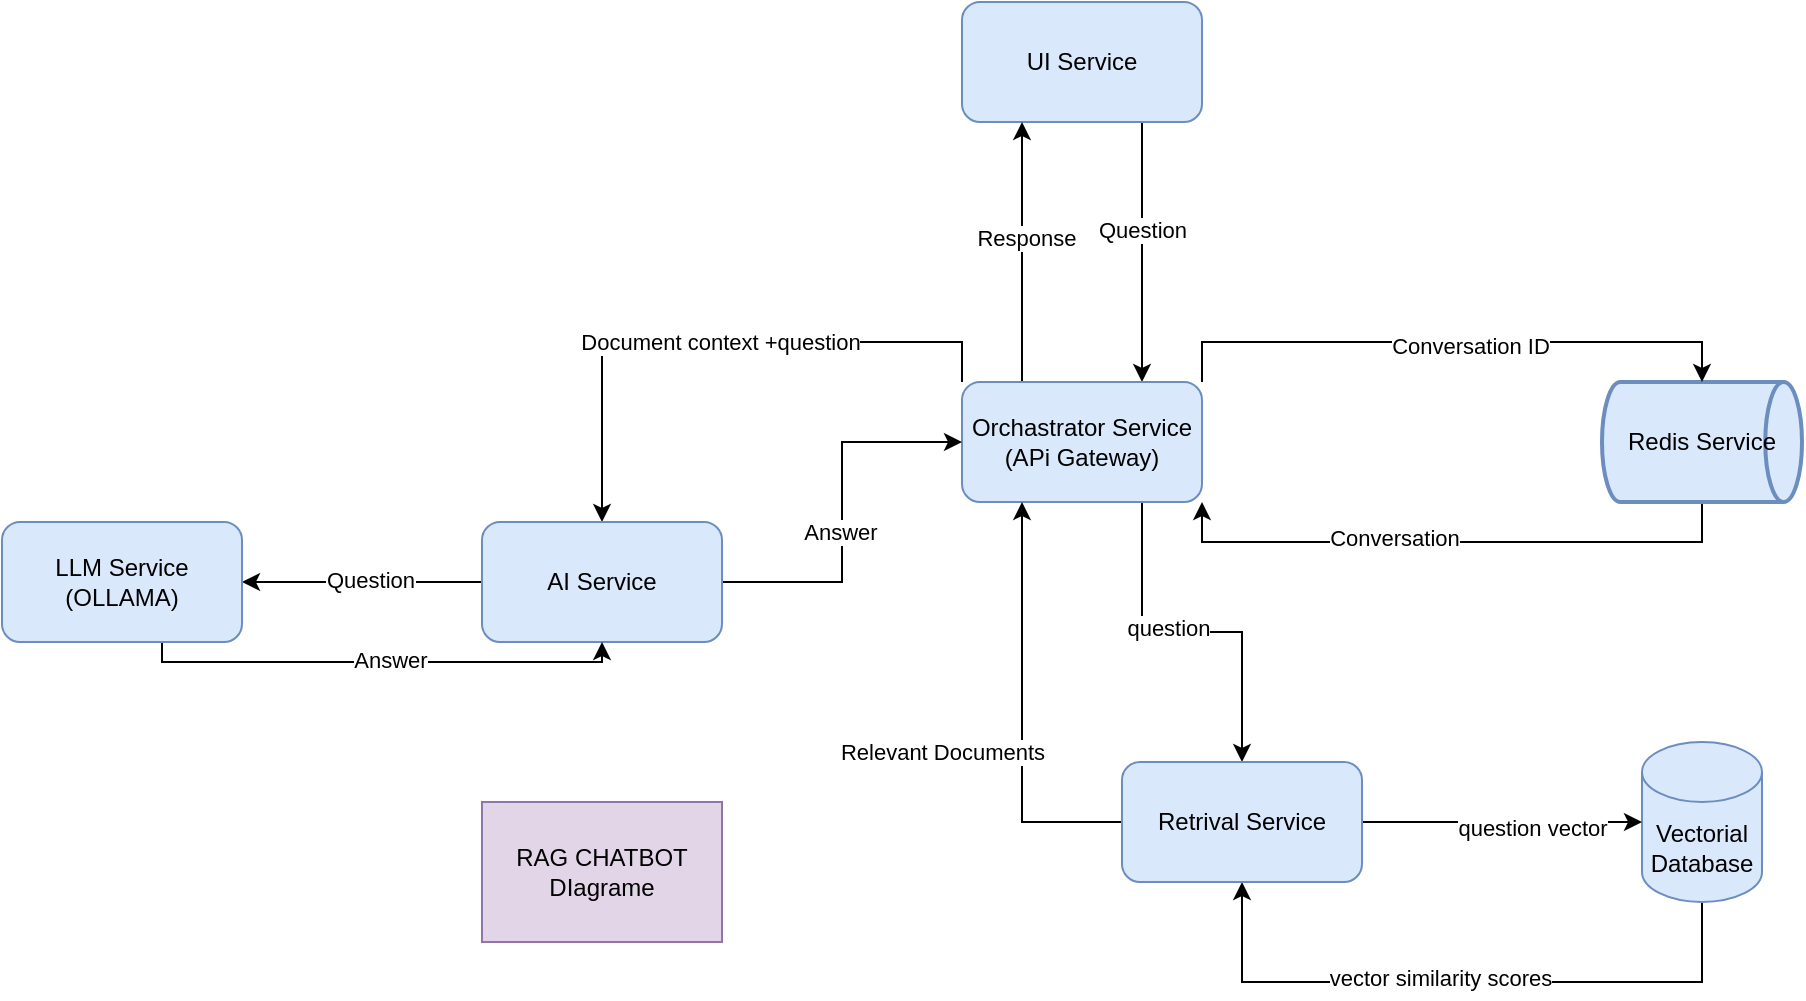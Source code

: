 <mxfile version="26.0.9">
  <diagram name="Page-1" id="5LxXBjriChci7-w3znHk">
    <mxGraphModel dx="1400" dy="804" grid="1" gridSize="10" guides="1" tooltips="1" connect="1" arrows="1" fold="1" page="1" pageScale="1" pageWidth="4681" pageHeight="3300" math="0" shadow="0">
      <root>
        <mxCell id="0" />
        <mxCell id="1" parent="0" />
        <mxCell id="YtnPROR8u5ftzCsDgis--7" style="edgeStyle=orthogonalEdgeStyle;rounded=0;orthogonalLoop=1;jettySize=auto;html=1;entryX=0.75;entryY=0;entryDx=0;entryDy=0;exitX=0.75;exitY=1;exitDx=0;exitDy=0;" edge="1" parent="1" source="YtnPROR8u5ftzCsDgis--3" target="YtnPROR8u5ftzCsDgis--6">
          <mxGeometry relative="1" as="geometry" />
        </mxCell>
        <mxCell id="YtnPROR8u5ftzCsDgis--8" value="Question" style="edgeLabel;html=1;align=center;verticalAlign=middle;resizable=0;points=[];" vertex="1" connectable="0" parent="YtnPROR8u5ftzCsDgis--7">
          <mxGeometry x="-0.168" relative="1" as="geometry">
            <mxPoint as="offset" />
          </mxGeometry>
        </mxCell>
        <mxCell id="YtnPROR8u5ftzCsDgis--3" value="UI Service" style="rounded=1;whiteSpace=wrap;html=1;fillColor=#dae8fc;strokeColor=#6c8ebf;" vertex="1" parent="1">
          <mxGeometry x="850" y="110" width="120" height="60" as="geometry" />
        </mxCell>
        <mxCell id="YtnPROR8u5ftzCsDgis--21" style="edgeStyle=orthogonalEdgeStyle;rounded=0;orthogonalLoop=1;jettySize=auto;html=1;entryX=0.5;entryY=1;entryDx=0;entryDy=0;" edge="1" parent="1" source="YtnPROR8u5ftzCsDgis--4" target="YtnPROR8u5ftzCsDgis--14">
          <mxGeometry relative="1" as="geometry">
            <Array as="points">
              <mxPoint x="1220" y="600" />
              <mxPoint x="990" y="600" />
            </Array>
          </mxGeometry>
        </mxCell>
        <mxCell id="YtnPROR8u5ftzCsDgis--22" value="vector similarity scores" style="edgeLabel;html=1;align=center;verticalAlign=middle;resizable=0;points=[];" vertex="1" connectable="0" parent="YtnPROR8u5ftzCsDgis--21">
          <mxGeometry x="0.071" y="-2" relative="1" as="geometry">
            <mxPoint as="offset" />
          </mxGeometry>
        </mxCell>
        <mxCell id="YtnPROR8u5ftzCsDgis--4" value="Vectorial Database" style="shape=cylinder3;whiteSpace=wrap;html=1;boundedLbl=1;backgroundOutline=1;size=15;fillColor=#dae8fc;strokeColor=#6c8ebf;" vertex="1" parent="1">
          <mxGeometry x="1190" y="480" width="60" height="80" as="geometry" />
        </mxCell>
        <mxCell id="YtnPROR8u5ftzCsDgis--12" style="edgeStyle=orthogonalEdgeStyle;rounded=0;orthogonalLoop=1;jettySize=auto;html=1;entryX=1;entryY=1;entryDx=0;entryDy=0;exitX=0.5;exitY=1;exitDx=0;exitDy=0;exitPerimeter=0;" edge="1" parent="1" source="YtnPROR8u5ftzCsDgis--5" target="YtnPROR8u5ftzCsDgis--6">
          <mxGeometry relative="1" as="geometry" />
        </mxCell>
        <mxCell id="YtnPROR8u5ftzCsDgis--13" value="Conversation" style="edgeLabel;html=1;align=center;verticalAlign=middle;resizable=0;points=[];" vertex="1" connectable="0" parent="YtnPROR8u5ftzCsDgis--12">
          <mxGeometry x="0.202" y="-2" relative="1" as="geometry">
            <mxPoint as="offset" />
          </mxGeometry>
        </mxCell>
        <mxCell id="YtnPROR8u5ftzCsDgis--5" value="Redis Service" style="strokeWidth=2;html=1;shape=mxgraph.flowchart.direct_data;whiteSpace=wrap;fillColor=#dae8fc;strokeColor=#6c8ebf;" vertex="1" parent="1">
          <mxGeometry x="1170" y="300" width="100" height="60" as="geometry" />
        </mxCell>
        <mxCell id="YtnPROR8u5ftzCsDgis--9" style="edgeStyle=orthogonalEdgeStyle;rounded=0;orthogonalLoop=1;jettySize=auto;html=1;exitX=1;exitY=0;exitDx=0;exitDy=0;entryX=0.5;entryY=0;entryDx=0;entryDy=0;entryPerimeter=0;" edge="1" parent="1" source="YtnPROR8u5ftzCsDgis--6" target="YtnPROR8u5ftzCsDgis--5">
          <mxGeometry relative="1" as="geometry" />
        </mxCell>
        <mxCell id="YtnPROR8u5ftzCsDgis--10" value="Conversation ID" style="edgeLabel;html=1;align=center;verticalAlign=middle;resizable=0;points=[];" vertex="1" connectable="0" parent="YtnPROR8u5ftzCsDgis--9">
          <mxGeometry x="0.06" y="-2" relative="1" as="geometry">
            <mxPoint as="offset" />
          </mxGeometry>
        </mxCell>
        <mxCell id="YtnPROR8u5ftzCsDgis--15" style="edgeStyle=orthogonalEdgeStyle;rounded=0;orthogonalLoop=1;jettySize=auto;html=1;exitX=0.75;exitY=1;exitDx=0;exitDy=0;entryX=0.5;entryY=0;entryDx=0;entryDy=0;" edge="1" parent="1" source="YtnPROR8u5ftzCsDgis--6" target="YtnPROR8u5ftzCsDgis--14">
          <mxGeometry relative="1" as="geometry" />
        </mxCell>
        <mxCell id="YtnPROR8u5ftzCsDgis--16" value="question" style="edgeLabel;html=1;align=center;verticalAlign=middle;resizable=0;points=[];" vertex="1" connectable="0" parent="YtnPROR8u5ftzCsDgis--15">
          <mxGeometry x="-0.135" y="2" relative="1" as="geometry">
            <mxPoint as="offset" />
          </mxGeometry>
        </mxCell>
        <mxCell id="YtnPROR8u5ftzCsDgis--25" style="edgeStyle=orthogonalEdgeStyle;rounded=0;orthogonalLoop=1;jettySize=auto;html=1;entryX=0.5;entryY=0;entryDx=0;entryDy=0;exitX=0;exitY=0;exitDx=0;exitDy=0;" edge="1" parent="1" source="YtnPROR8u5ftzCsDgis--6" target="YtnPROR8u5ftzCsDgis--24">
          <mxGeometry relative="1" as="geometry" />
        </mxCell>
        <mxCell id="YtnPROR8u5ftzCsDgis--26" value="Document context +question" style="edgeLabel;html=1;align=center;verticalAlign=middle;resizable=0;points=[];" vertex="1" connectable="0" parent="YtnPROR8u5ftzCsDgis--25">
          <mxGeometry x="-0.027" relative="1" as="geometry">
            <mxPoint as="offset" />
          </mxGeometry>
        </mxCell>
        <mxCell id="YtnPROR8u5ftzCsDgis--32" style="edgeStyle=orthogonalEdgeStyle;rounded=0;orthogonalLoop=1;jettySize=auto;html=1;entryX=0.25;entryY=1;entryDx=0;entryDy=0;exitX=0.25;exitY=0;exitDx=0;exitDy=0;" edge="1" parent="1" source="YtnPROR8u5ftzCsDgis--6" target="YtnPROR8u5ftzCsDgis--3">
          <mxGeometry relative="1" as="geometry" />
        </mxCell>
        <mxCell id="YtnPROR8u5ftzCsDgis--33" value="Response" style="edgeLabel;html=1;align=center;verticalAlign=middle;resizable=0;points=[];" vertex="1" connectable="0" parent="YtnPROR8u5ftzCsDgis--32">
          <mxGeometry x="0.113" y="-2" relative="1" as="geometry">
            <mxPoint as="offset" />
          </mxGeometry>
        </mxCell>
        <mxCell id="YtnPROR8u5ftzCsDgis--6" value="Orchastrator Service (APi Gateway)" style="rounded=1;whiteSpace=wrap;html=1;fillColor=#dae8fc;strokeColor=#6c8ebf;" vertex="1" parent="1">
          <mxGeometry x="850" y="300" width="120" height="60" as="geometry" />
        </mxCell>
        <mxCell id="YtnPROR8u5ftzCsDgis--17" style="edgeStyle=orthogonalEdgeStyle;rounded=0;orthogonalLoop=1;jettySize=auto;html=1;entryX=0.25;entryY=1;entryDx=0;entryDy=0;exitX=0;exitY=0.5;exitDx=0;exitDy=0;" edge="1" parent="1" source="YtnPROR8u5ftzCsDgis--14" target="YtnPROR8u5ftzCsDgis--6">
          <mxGeometry relative="1" as="geometry">
            <mxPoint x="850" y="570" as="sourcePoint" />
            <mxPoint x="870" y="350" as="targetPoint" />
          </mxGeometry>
        </mxCell>
        <mxCell id="YtnPROR8u5ftzCsDgis--18" value="Relevant Documents" style="edgeLabel;html=1;align=center;verticalAlign=middle;resizable=0;points=[];" vertex="1" connectable="0" parent="YtnPROR8u5ftzCsDgis--17">
          <mxGeometry x="0.59" y="3" relative="1" as="geometry">
            <mxPoint x="-37" y="82" as="offset" />
          </mxGeometry>
        </mxCell>
        <mxCell id="YtnPROR8u5ftzCsDgis--19" style="edgeStyle=orthogonalEdgeStyle;rounded=0;orthogonalLoop=1;jettySize=auto;html=1;exitX=1;exitY=0.5;exitDx=0;exitDy=0;" edge="1" parent="1" source="YtnPROR8u5ftzCsDgis--14" target="YtnPROR8u5ftzCsDgis--4">
          <mxGeometry relative="1" as="geometry" />
        </mxCell>
        <mxCell id="YtnPROR8u5ftzCsDgis--20" value="question vector" style="edgeLabel;html=1;align=center;verticalAlign=middle;resizable=0;points=[];" vertex="1" connectable="0" parent="YtnPROR8u5ftzCsDgis--19">
          <mxGeometry x="0.209" y="-3" relative="1" as="geometry">
            <mxPoint as="offset" />
          </mxGeometry>
        </mxCell>
        <mxCell id="YtnPROR8u5ftzCsDgis--14" value="Retrival Service" style="rounded=1;whiteSpace=wrap;html=1;fillColor=#dae8fc;strokeColor=#6c8ebf;" vertex="1" parent="1">
          <mxGeometry x="930" y="490" width="120" height="60" as="geometry" />
        </mxCell>
        <mxCell id="YtnPROR8u5ftzCsDgis--28" value="" style="edgeStyle=orthogonalEdgeStyle;rounded=0;orthogonalLoop=1;jettySize=auto;html=1;" edge="1" parent="1" source="YtnPROR8u5ftzCsDgis--24" target="YtnPROR8u5ftzCsDgis--27">
          <mxGeometry relative="1" as="geometry" />
        </mxCell>
        <mxCell id="YtnPROR8u5ftzCsDgis--29" value="Question" style="edgeLabel;html=1;align=center;verticalAlign=middle;resizable=0;points=[];" vertex="1" connectable="0" parent="YtnPROR8u5ftzCsDgis--28">
          <mxGeometry x="-0.058" y="-1" relative="1" as="geometry">
            <mxPoint as="offset" />
          </mxGeometry>
        </mxCell>
        <mxCell id="YtnPROR8u5ftzCsDgis--34" style="edgeStyle=orthogonalEdgeStyle;rounded=0;orthogonalLoop=1;jettySize=auto;html=1;entryX=0;entryY=0.5;entryDx=0;entryDy=0;" edge="1" parent="1" source="YtnPROR8u5ftzCsDgis--24" target="YtnPROR8u5ftzCsDgis--6">
          <mxGeometry relative="1" as="geometry" />
        </mxCell>
        <mxCell id="YtnPROR8u5ftzCsDgis--35" value="Answer" style="edgeLabel;html=1;align=center;verticalAlign=middle;resizable=0;points=[];" vertex="1" connectable="0" parent="YtnPROR8u5ftzCsDgis--34">
          <mxGeometry x="-0.105" y="1" relative="1" as="geometry">
            <mxPoint as="offset" />
          </mxGeometry>
        </mxCell>
        <mxCell id="YtnPROR8u5ftzCsDgis--24" value="AI Service" style="rounded=1;whiteSpace=wrap;html=1;fillColor=#dae8fc;strokeColor=#6c8ebf;" vertex="1" parent="1">
          <mxGeometry x="610" y="370" width="120" height="60" as="geometry" />
        </mxCell>
        <mxCell id="YtnPROR8u5ftzCsDgis--30" style="edgeStyle=orthogonalEdgeStyle;rounded=0;orthogonalLoop=1;jettySize=auto;html=1;entryX=0.5;entryY=1;entryDx=0;entryDy=0;exitX=0.5;exitY=1;exitDx=0;exitDy=0;" edge="1" parent="1" source="YtnPROR8u5ftzCsDgis--27" target="YtnPROR8u5ftzCsDgis--24">
          <mxGeometry relative="1" as="geometry">
            <Array as="points">
              <mxPoint x="450" y="440" />
              <mxPoint x="670" y="440" />
            </Array>
          </mxGeometry>
        </mxCell>
        <mxCell id="YtnPROR8u5ftzCsDgis--31" value="Answer" style="edgeLabel;html=1;align=center;verticalAlign=middle;resizable=0;points=[];" vertex="1" connectable="0" parent="YtnPROR8u5ftzCsDgis--30">
          <mxGeometry x="0.102" y="1" relative="1" as="geometry">
            <mxPoint as="offset" />
          </mxGeometry>
        </mxCell>
        <mxCell id="YtnPROR8u5ftzCsDgis--27" value="LLM Service (OLLAMA)" style="whiteSpace=wrap;html=1;rounded=1;fillColor=#dae8fc;strokeColor=#6c8ebf;" vertex="1" parent="1">
          <mxGeometry x="370" y="370" width="120" height="60" as="geometry" />
        </mxCell>
        <mxCell id="YtnPROR8u5ftzCsDgis--36" value="RAG CHATBOT DIagrame" style="text;html=1;align=center;verticalAlign=middle;whiteSpace=wrap;rounded=0;fillColor=#e1d5e7;strokeColor=#9673a6;" vertex="1" parent="1">
          <mxGeometry x="610" y="510" width="120" height="70" as="geometry" />
        </mxCell>
      </root>
    </mxGraphModel>
  </diagram>
</mxfile>
